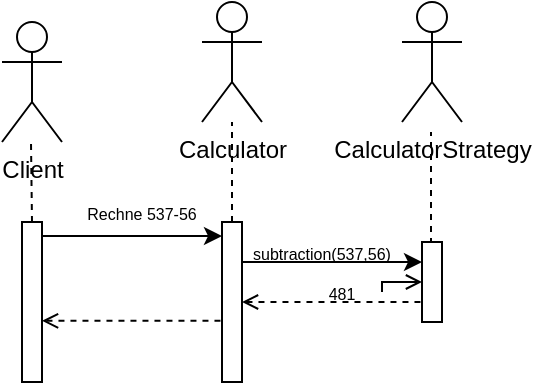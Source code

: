 <mxfile version="15.9.6" type="github">
  <diagram id="ZqRQ5VkeZqiA2t7ABY4D" name="Page-1">
    <mxGraphModel dx="556" dy="361" grid="1" gridSize="10" guides="1" tooltips="1" connect="1" arrows="1" fold="1" page="1" pageScale="1" pageWidth="827" pageHeight="1169" math="0" shadow="0">
      <root>
        <mxCell id="0" />
        <mxCell id="1" parent="0" />
        <mxCell id="VfXCrgoS_HlfUjQ3JBpE-6" value="CalculatorStrategy" style="shape=umlActor;verticalLabelPosition=bottom;verticalAlign=top;html=1;outlineConnect=0;" vertex="1" parent="1">
          <mxGeometry x="360" y="330" width="30" height="60" as="geometry" />
        </mxCell>
        <mxCell id="VfXCrgoS_HlfUjQ3JBpE-7" value="Client" style="shape=umlActor;verticalLabelPosition=bottom;verticalAlign=top;html=1;outlineConnect=0;" vertex="1" parent="1">
          <mxGeometry x="160" y="340" width="30" height="60" as="geometry" />
        </mxCell>
        <mxCell id="VfXCrgoS_HlfUjQ3JBpE-10" value="Calculator" style="shape=umlActor;verticalLabelPosition=bottom;verticalAlign=top;html=1;outlineConnect=0;" vertex="1" parent="1">
          <mxGeometry x="260" y="330" width="30" height="60" as="geometry" />
        </mxCell>
        <mxCell id="VfXCrgoS_HlfUjQ3JBpE-13" value="" style="endArrow=none;dashed=1;html=1;rounded=0;" edge="1" parent="1" target="VfXCrgoS_HlfUjQ3JBpE-10">
          <mxGeometry width="50" height="50" relative="1" as="geometry">
            <mxPoint x="275" y="470" as="sourcePoint" />
            <mxPoint x="300" y="460" as="targetPoint" />
          </mxGeometry>
        </mxCell>
        <mxCell id="VfXCrgoS_HlfUjQ3JBpE-17" value="" style="endArrow=none;dashed=1;html=1;rounded=0;" edge="1" parent="1">
          <mxGeometry width="50" height="50" relative="1" as="geometry">
            <mxPoint x="175" y="440" as="sourcePoint" />
            <mxPoint x="174.5" y="400" as="targetPoint" />
          </mxGeometry>
        </mxCell>
        <mxCell id="VfXCrgoS_HlfUjQ3JBpE-18" value="" style="rounded=0;whiteSpace=wrap;html=1;" vertex="1" parent="1">
          <mxGeometry x="170" y="440" width="10" height="80" as="geometry" />
        </mxCell>
        <mxCell id="VfXCrgoS_HlfUjQ3JBpE-19" value="" style="rounded=0;whiteSpace=wrap;html=1;" vertex="1" parent="1">
          <mxGeometry x="270" y="440" width="10" height="80" as="geometry" />
        </mxCell>
        <mxCell id="VfXCrgoS_HlfUjQ3JBpE-20" value="" style="endArrow=classic;html=1;rounded=0;" edge="1" parent="1">
          <mxGeometry width="50" height="50" relative="1" as="geometry">
            <mxPoint x="180" y="447" as="sourcePoint" />
            <mxPoint x="270" y="447" as="targetPoint" />
          </mxGeometry>
        </mxCell>
        <mxCell id="VfXCrgoS_HlfUjQ3JBpE-21" value="&lt;font style=&quot;font-size: 8px&quot;&gt;Rechne 537-56&lt;/font&gt;" style="text;html=1;strokeColor=none;fillColor=none;align=center;verticalAlign=middle;whiteSpace=wrap;rounded=0;" vertex="1" parent="1">
          <mxGeometry x="200" y="420" width="60" height="30" as="geometry" />
        </mxCell>
        <mxCell id="VfXCrgoS_HlfUjQ3JBpE-25" value="" style="endArrow=none;dashed=1;html=1;rounded=0;" edge="1" parent="1">
          <mxGeometry width="50" height="50" relative="1" as="geometry">
            <mxPoint x="374.5" y="475" as="sourcePoint" />
            <mxPoint x="374.5" y="395" as="targetPoint" />
          </mxGeometry>
        </mxCell>
        <mxCell id="VfXCrgoS_HlfUjQ3JBpE-31" value="" style="edgeStyle=orthogonalEdgeStyle;rounded=0;orthogonalLoop=1;jettySize=auto;html=1;fontSize=8;startArrow=open;startFill=0;endArrow=none;endFill=0;" edge="1" parent="1" source="VfXCrgoS_HlfUjQ3JBpE-23" target="VfXCrgoS_HlfUjQ3JBpE-29">
          <mxGeometry relative="1" as="geometry" />
        </mxCell>
        <mxCell id="VfXCrgoS_HlfUjQ3JBpE-23" value="" style="rounded=0;whiteSpace=wrap;html=1;" vertex="1" parent="1">
          <mxGeometry x="370" y="450" width="10" height="40" as="geometry" />
        </mxCell>
        <mxCell id="VfXCrgoS_HlfUjQ3JBpE-26" value="" style="endArrow=classic;html=1;rounded=0;fontSize=8;exitX=1;exitY=0.25;exitDx=0;exitDy=0;entryX=0;entryY=0.25;entryDx=0;entryDy=0;" edge="1" parent="1" source="VfXCrgoS_HlfUjQ3JBpE-19" target="VfXCrgoS_HlfUjQ3JBpE-23">
          <mxGeometry width="50" height="50" relative="1" as="geometry">
            <mxPoint x="300" y="480" as="sourcePoint" />
            <mxPoint x="350" y="430" as="targetPoint" />
          </mxGeometry>
        </mxCell>
        <mxCell id="VfXCrgoS_HlfUjQ3JBpE-27" value="&lt;font style=&quot;font-size: 8px&quot;&gt;subtraction(537,56)&lt;/font&gt;" style="text;html=1;strokeColor=none;fillColor=none;align=center;verticalAlign=middle;whiteSpace=wrap;rounded=0;" vertex="1" parent="1">
          <mxGeometry x="290" y="440" width="60" height="30" as="geometry" />
        </mxCell>
        <mxCell id="VfXCrgoS_HlfUjQ3JBpE-28" value="" style="endArrow=none;dashed=1;html=1;rounded=0;fontSize=8;entryX=0;entryY=0.75;entryDx=0;entryDy=0;exitX=1;exitY=0.5;exitDx=0;exitDy=0;endFill=0;startArrow=open;startFill=0;" edge="1" parent="1" source="VfXCrgoS_HlfUjQ3JBpE-19" target="VfXCrgoS_HlfUjQ3JBpE-23">
          <mxGeometry width="50" height="50" relative="1" as="geometry">
            <mxPoint x="300" y="480" as="sourcePoint" />
            <mxPoint x="350" y="430" as="targetPoint" />
          </mxGeometry>
        </mxCell>
        <mxCell id="VfXCrgoS_HlfUjQ3JBpE-29" value="&lt;font style=&quot;font-size: 8px&quot;&gt;481&lt;/font&gt;" style="text;html=1;strokeColor=none;fillColor=none;align=center;verticalAlign=middle;whiteSpace=wrap;rounded=0;" vertex="1" parent="1">
          <mxGeometry x="300" y="460" width="60" height="30" as="geometry" />
        </mxCell>
        <mxCell id="VfXCrgoS_HlfUjQ3JBpE-30" value="" style="endArrow=none;dashed=1;html=1;rounded=0;fontSize=8;entryX=0;entryY=0.375;entryDx=0;entryDy=0;entryPerimeter=0;exitX=1;exitY=0.5;exitDx=0;exitDy=0;endFill=0;startArrow=open;startFill=0;" edge="1" parent="1">
          <mxGeometry width="50" height="50" relative="1" as="geometry">
            <mxPoint x="180" y="489.41" as="sourcePoint" />
            <mxPoint x="270" y="489.41" as="targetPoint" />
          </mxGeometry>
        </mxCell>
      </root>
    </mxGraphModel>
  </diagram>
</mxfile>
